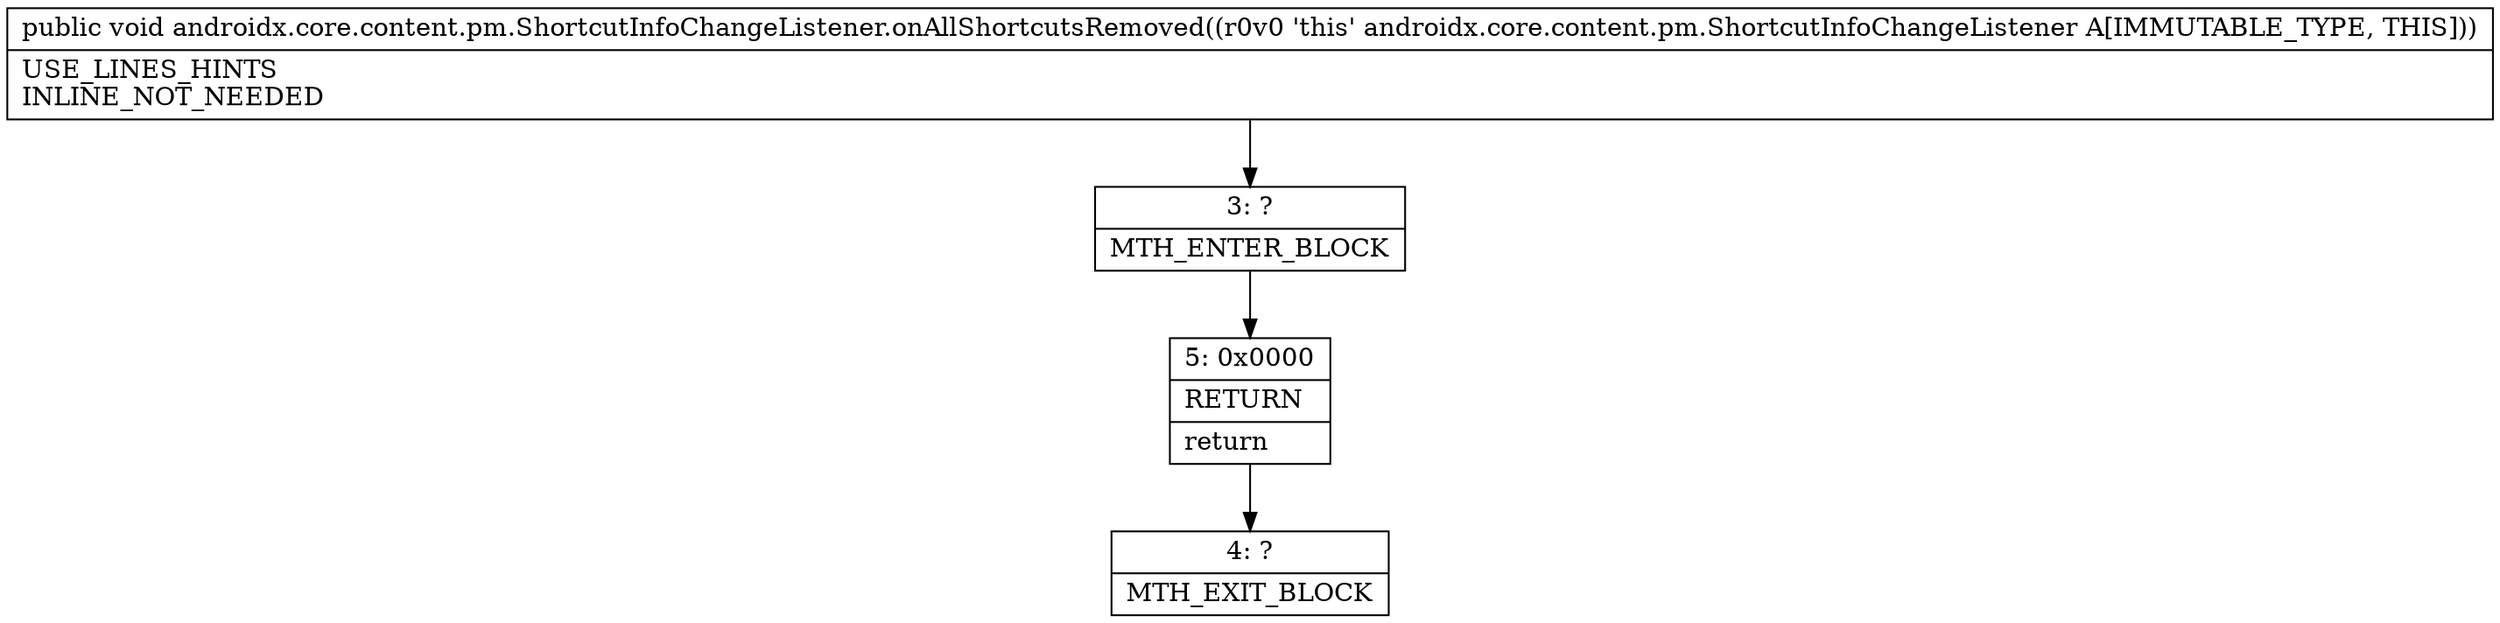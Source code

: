digraph "CFG forandroidx.core.content.pm.ShortcutInfoChangeListener.onAllShortcutsRemoved()V" {
Node_3 [shape=record,label="{3\:\ ?|MTH_ENTER_BLOCK\l}"];
Node_5 [shape=record,label="{5\:\ 0x0000|RETURN\l|return\l}"];
Node_4 [shape=record,label="{4\:\ ?|MTH_EXIT_BLOCK\l}"];
MethodNode[shape=record,label="{public void androidx.core.content.pm.ShortcutInfoChangeListener.onAllShortcutsRemoved((r0v0 'this' androidx.core.content.pm.ShortcutInfoChangeListener A[IMMUTABLE_TYPE, THIS]))  | USE_LINES_HINTS\lINLINE_NOT_NEEDED\l}"];
MethodNode -> Node_3;Node_3 -> Node_5;
Node_5 -> Node_4;
}

